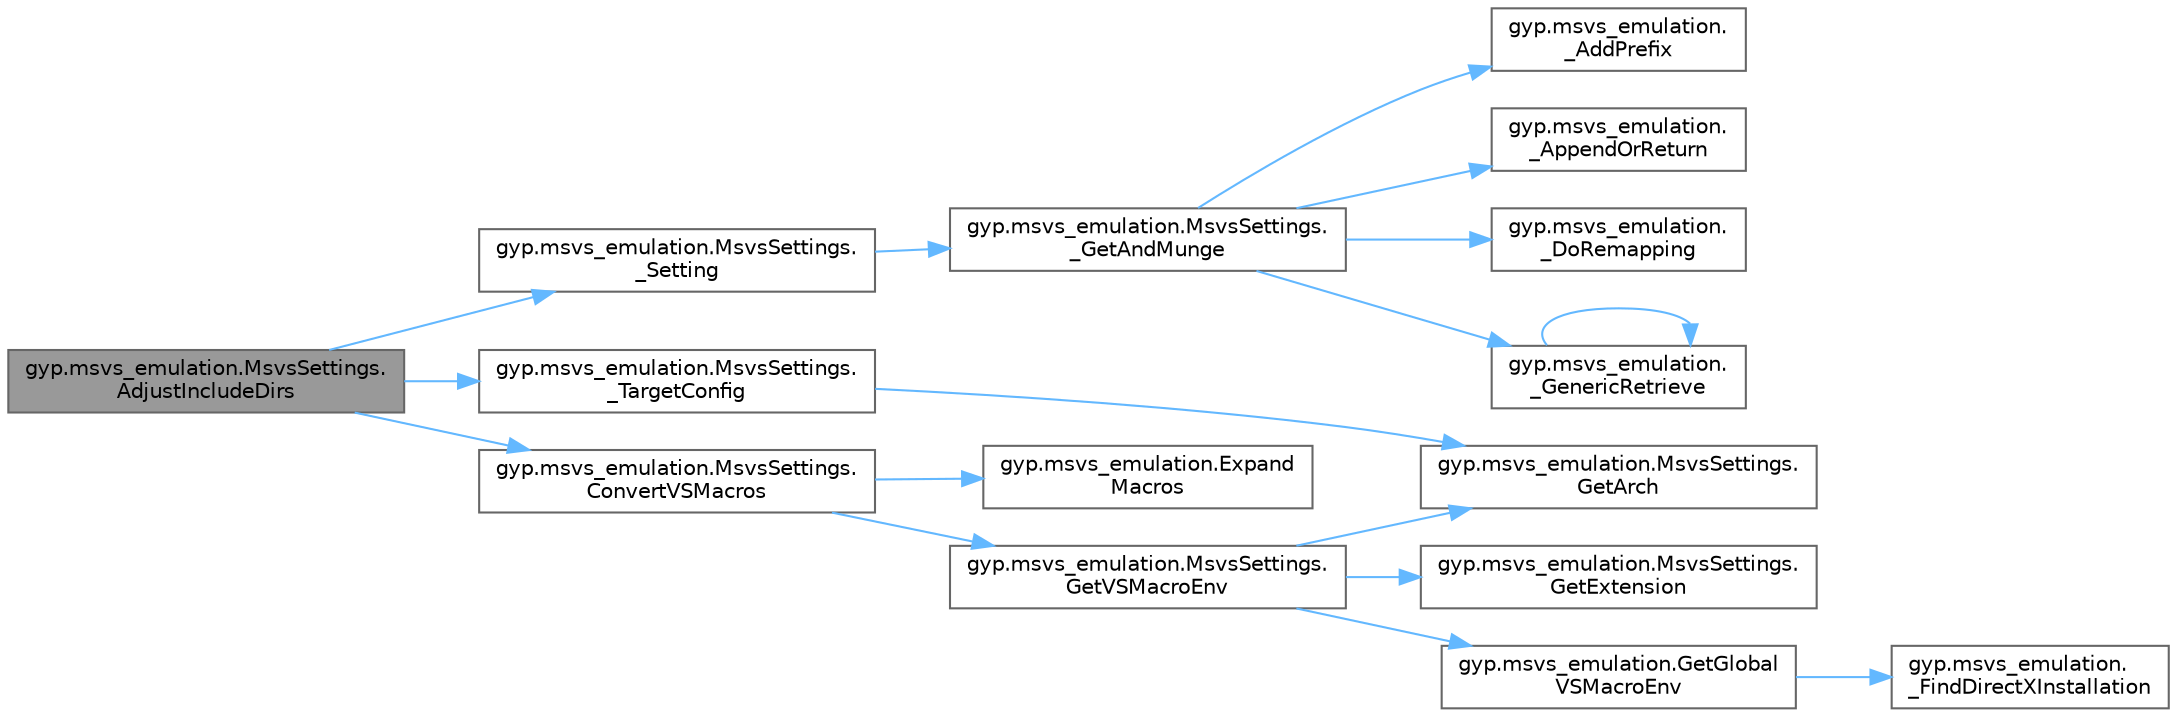 digraph "gyp.msvs_emulation.MsvsSettings.AdjustIncludeDirs"
{
 // LATEX_PDF_SIZE
  bgcolor="transparent";
  edge [fontname=Helvetica,fontsize=10,labelfontname=Helvetica,labelfontsize=10];
  node [fontname=Helvetica,fontsize=10,shape=box,height=0.2,width=0.4];
  rankdir="LR";
  Node1 [id="Node000001",label="gyp.msvs_emulation.MsvsSettings.\lAdjustIncludeDirs",height=0.2,width=0.4,color="gray40", fillcolor="grey60", style="filled", fontcolor="black",tooltip=" "];
  Node1 -> Node2 [id="edge1_Node000001_Node000002",color="steelblue1",style="solid",tooltip=" "];
  Node2 [id="Node000002",label="gyp.msvs_emulation.MsvsSettings.\l_Setting",height=0.2,width=0.4,color="grey40", fillcolor="white", style="filled",URL="$classgyp_1_1msvs__emulation_1_1_msvs_settings.html#ab8e4b537763299d60d931b6a316f1313",tooltip=" "];
  Node2 -> Node3 [id="edge2_Node000002_Node000003",color="steelblue1",style="solid",tooltip=" "];
  Node3 [id="Node000003",label="gyp.msvs_emulation.MsvsSettings.\l_GetAndMunge",height=0.2,width=0.4,color="grey40", fillcolor="white", style="filled",URL="$classgyp_1_1msvs__emulation_1_1_msvs_settings.html#a83823fbc2f4bff62376bdda0497c6e83",tooltip=" "];
  Node3 -> Node4 [id="edge3_Node000003_Node000004",color="steelblue1",style="solid",tooltip=" "];
  Node4 [id="Node000004",label="gyp.msvs_emulation.\l_AddPrefix",height=0.2,width=0.4,color="grey40", fillcolor="white", style="filled",URL="$namespacegyp_1_1msvs__emulation.html#abf8817eb20d2712c8e9f6c412046f867",tooltip=" "];
  Node3 -> Node5 [id="edge4_Node000003_Node000005",color="steelblue1",style="solid",tooltip=" "];
  Node5 [id="Node000005",label="gyp.msvs_emulation.\l_AppendOrReturn",height=0.2,width=0.4,color="grey40", fillcolor="white", style="filled",URL="$namespacegyp_1_1msvs__emulation.html#a2b997703243f663367d5a4e23a629116",tooltip=" "];
  Node3 -> Node6 [id="edge5_Node000003_Node000006",color="steelblue1",style="solid",tooltip=" "];
  Node6 [id="Node000006",label="gyp.msvs_emulation.\l_DoRemapping",height=0.2,width=0.4,color="grey40", fillcolor="white", style="filled",URL="$namespacegyp_1_1msvs__emulation.html#adf8777e593c1495a9d5be872b0887996",tooltip=" "];
  Node3 -> Node7 [id="edge6_Node000003_Node000007",color="steelblue1",style="solid",tooltip=" "];
  Node7 [id="Node000007",label="gyp.msvs_emulation.\l_GenericRetrieve",height=0.2,width=0.4,color="grey40", fillcolor="white", style="filled",URL="$namespacegyp_1_1msvs__emulation.html#ad6e37ebd704ef3758b8a800ff24639ab",tooltip=" "];
  Node7 -> Node7 [id="edge7_Node000007_Node000007",color="steelblue1",style="solid",tooltip=" "];
  Node1 -> Node8 [id="edge8_Node000001_Node000008",color="steelblue1",style="solid",tooltip=" "];
  Node8 [id="Node000008",label="gyp.msvs_emulation.MsvsSettings.\l_TargetConfig",height=0.2,width=0.4,color="grey40", fillcolor="white", style="filled",URL="$classgyp_1_1msvs__emulation_1_1_msvs_settings.html#a21bc44db1f2d0d137f2b9041b97e8b97",tooltip=" "];
  Node8 -> Node9 [id="edge9_Node000008_Node000009",color="steelblue1",style="solid",tooltip=" "];
  Node9 [id="Node000009",label="gyp.msvs_emulation.MsvsSettings.\lGetArch",height=0.2,width=0.4,color="grey40", fillcolor="white", style="filled",URL="$classgyp_1_1msvs__emulation_1_1_msvs_settings.html#a657843bb25970076d398125064680570",tooltip=" "];
  Node1 -> Node10 [id="edge10_Node000001_Node000010",color="steelblue1",style="solid",tooltip=" "];
  Node10 [id="Node000010",label="gyp.msvs_emulation.MsvsSettings.\lConvertVSMacros",height=0.2,width=0.4,color="grey40", fillcolor="white", style="filled",URL="$classgyp_1_1msvs__emulation_1_1_msvs_settings.html#af411b77036469c60e6c5c4af5558f06a",tooltip=" "];
  Node10 -> Node11 [id="edge11_Node000010_Node000011",color="steelblue1",style="solid",tooltip=" "];
  Node11 [id="Node000011",label="gyp.msvs_emulation.Expand\lMacros",height=0.2,width=0.4,color="grey40", fillcolor="white", style="filled",URL="$namespacegyp_1_1msvs__emulation.html#a86f51c6232e8befa6e2d58274e4de299",tooltip=" "];
  Node10 -> Node12 [id="edge12_Node000010_Node000012",color="steelblue1",style="solid",tooltip=" "];
  Node12 [id="Node000012",label="gyp.msvs_emulation.MsvsSettings.\lGetVSMacroEnv",height=0.2,width=0.4,color="grey40", fillcolor="white", style="filled",URL="$classgyp_1_1msvs__emulation_1_1_msvs_settings.html#ace753a02da763eb87b20a2505219d4db",tooltip=" "];
  Node12 -> Node9 [id="edge13_Node000012_Node000009",color="steelblue1",style="solid",tooltip=" "];
  Node12 -> Node13 [id="edge14_Node000012_Node000013",color="steelblue1",style="solid",tooltip=" "];
  Node13 [id="Node000013",label="gyp.msvs_emulation.MsvsSettings.\lGetExtension",height=0.2,width=0.4,color="grey40", fillcolor="white", style="filled",URL="$classgyp_1_1msvs__emulation_1_1_msvs_settings.html#afb2aa2125eae26b67638fdf71ffc957f",tooltip=" "];
  Node12 -> Node14 [id="edge15_Node000012_Node000014",color="steelblue1",style="solid",tooltip=" "];
  Node14 [id="Node000014",label="gyp.msvs_emulation.GetGlobal\lVSMacroEnv",height=0.2,width=0.4,color="grey40", fillcolor="white", style="filled",URL="$namespacegyp_1_1msvs__emulation.html#aa57c79f30e2d2cade0a0063219c2d605",tooltip=" "];
  Node14 -> Node15 [id="edge16_Node000014_Node000015",color="steelblue1",style="solid",tooltip=" "];
  Node15 [id="Node000015",label="gyp.msvs_emulation.\l_FindDirectXInstallation",height=0.2,width=0.4,color="grey40", fillcolor="white", style="filled",URL="$namespacegyp_1_1msvs__emulation.html#ade1124821753206959439fb299dd6b65",tooltip=" "];
}
